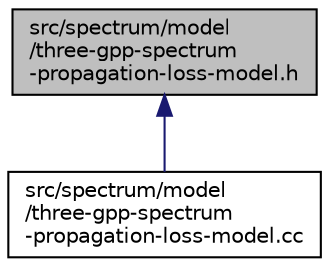 digraph "src/spectrum/model/three-gpp-spectrum-propagation-loss-model.h"
{
 // LATEX_PDF_SIZE
  edge [fontname="Helvetica",fontsize="10",labelfontname="Helvetica",labelfontsize="10"];
  node [fontname="Helvetica",fontsize="10",shape=record];
  Node1 [label="src/spectrum/model\l/three-gpp-spectrum\l-propagation-loss-model.h",height=0.2,width=0.4,color="black", fillcolor="grey75", style="filled", fontcolor="black",tooltip=" "];
  Node1 -> Node2 [dir="back",color="midnightblue",fontsize="10",style="solid",fontname="Helvetica"];
  Node2 [label="src/spectrum/model\l/three-gpp-spectrum\l-propagation-loss-model.cc",height=0.2,width=0.4,color="black", fillcolor="white", style="filled",URL="$three-gpp-spectrum-propagation-loss-model_8cc.html",tooltip=" "];
}

